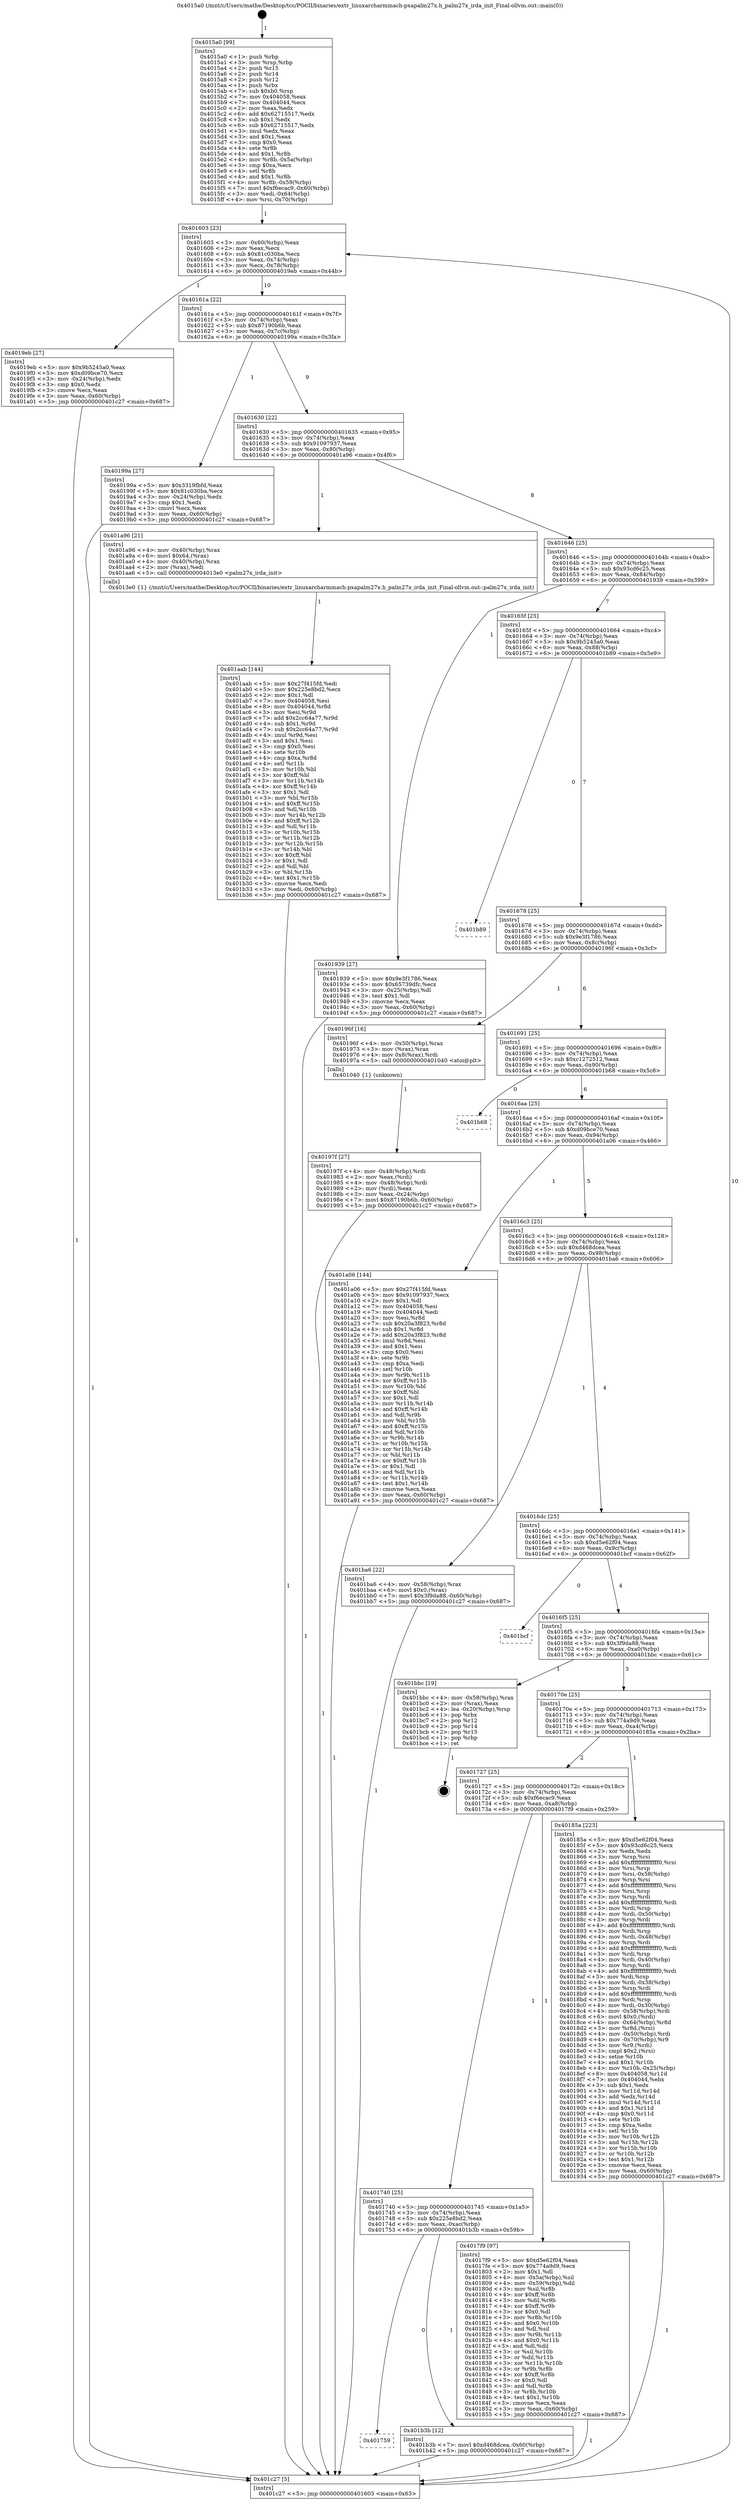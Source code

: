 digraph "0x4015a0" {
  label = "0x4015a0 (/mnt/c/Users/mathe/Desktop/tcc/POCII/binaries/extr_linuxarcharmmach-pxapalm27x.h_palm27x_irda_init_Final-ollvm.out::main(0))"
  labelloc = "t"
  node[shape=record]

  Entry [label="",width=0.3,height=0.3,shape=circle,fillcolor=black,style=filled]
  "0x401603" [label="{
     0x401603 [23]\l
     | [instrs]\l
     &nbsp;&nbsp;0x401603 \<+3\>: mov -0x60(%rbp),%eax\l
     &nbsp;&nbsp;0x401606 \<+2\>: mov %eax,%ecx\l
     &nbsp;&nbsp;0x401608 \<+6\>: sub $0x81c030ba,%ecx\l
     &nbsp;&nbsp;0x40160e \<+3\>: mov %eax,-0x74(%rbp)\l
     &nbsp;&nbsp;0x401611 \<+3\>: mov %ecx,-0x78(%rbp)\l
     &nbsp;&nbsp;0x401614 \<+6\>: je 00000000004019eb \<main+0x44b\>\l
  }"]
  "0x4019eb" [label="{
     0x4019eb [27]\l
     | [instrs]\l
     &nbsp;&nbsp;0x4019eb \<+5\>: mov $0x9b5245a0,%eax\l
     &nbsp;&nbsp;0x4019f0 \<+5\>: mov $0xd09bce70,%ecx\l
     &nbsp;&nbsp;0x4019f5 \<+3\>: mov -0x24(%rbp),%edx\l
     &nbsp;&nbsp;0x4019f8 \<+3\>: cmp $0x0,%edx\l
     &nbsp;&nbsp;0x4019fb \<+3\>: cmove %ecx,%eax\l
     &nbsp;&nbsp;0x4019fe \<+3\>: mov %eax,-0x60(%rbp)\l
     &nbsp;&nbsp;0x401a01 \<+5\>: jmp 0000000000401c27 \<main+0x687\>\l
  }"]
  "0x40161a" [label="{
     0x40161a [22]\l
     | [instrs]\l
     &nbsp;&nbsp;0x40161a \<+5\>: jmp 000000000040161f \<main+0x7f\>\l
     &nbsp;&nbsp;0x40161f \<+3\>: mov -0x74(%rbp),%eax\l
     &nbsp;&nbsp;0x401622 \<+5\>: sub $0x87190b6b,%eax\l
     &nbsp;&nbsp;0x401627 \<+3\>: mov %eax,-0x7c(%rbp)\l
     &nbsp;&nbsp;0x40162a \<+6\>: je 000000000040199a \<main+0x3fa\>\l
  }"]
  Exit [label="",width=0.3,height=0.3,shape=circle,fillcolor=black,style=filled,peripheries=2]
  "0x40199a" [label="{
     0x40199a [27]\l
     | [instrs]\l
     &nbsp;&nbsp;0x40199a \<+5\>: mov $0x3319fbfd,%eax\l
     &nbsp;&nbsp;0x40199f \<+5\>: mov $0x81c030ba,%ecx\l
     &nbsp;&nbsp;0x4019a4 \<+3\>: mov -0x24(%rbp),%edx\l
     &nbsp;&nbsp;0x4019a7 \<+3\>: cmp $0x1,%edx\l
     &nbsp;&nbsp;0x4019aa \<+3\>: cmovl %ecx,%eax\l
     &nbsp;&nbsp;0x4019ad \<+3\>: mov %eax,-0x60(%rbp)\l
     &nbsp;&nbsp;0x4019b0 \<+5\>: jmp 0000000000401c27 \<main+0x687\>\l
  }"]
  "0x401630" [label="{
     0x401630 [22]\l
     | [instrs]\l
     &nbsp;&nbsp;0x401630 \<+5\>: jmp 0000000000401635 \<main+0x95\>\l
     &nbsp;&nbsp;0x401635 \<+3\>: mov -0x74(%rbp),%eax\l
     &nbsp;&nbsp;0x401638 \<+5\>: sub $0x91097937,%eax\l
     &nbsp;&nbsp;0x40163d \<+3\>: mov %eax,-0x80(%rbp)\l
     &nbsp;&nbsp;0x401640 \<+6\>: je 0000000000401a96 \<main+0x4f6\>\l
  }"]
  "0x401759" [label="{
     0x401759\l
  }", style=dashed]
  "0x401a96" [label="{
     0x401a96 [21]\l
     | [instrs]\l
     &nbsp;&nbsp;0x401a96 \<+4\>: mov -0x40(%rbp),%rax\l
     &nbsp;&nbsp;0x401a9a \<+6\>: movl $0x64,(%rax)\l
     &nbsp;&nbsp;0x401aa0 \<+4\>: mov -0x40(%rbp),%rax\l
     &nbsp;&nbsp;0x401aa4 \<+2\>: mov (%rax),%edi\l
     &nbsp;&nbsp;0x401aa6 \<+5\>: call 00000000004013e0 \<palm27x_irda_init\>\l
     | [calls]\l
     &nbsp;&nbsp;0x4013e0 \{1\} (/mnt/c/Users/mathe/Desktop/tcc/POCII/binaries/extr_linuxarcharmmach-pxapalm27x.h_palm27x_irda_init_Final-ollvm.out::palm27x_irda_init)\l
  }"]
  "0x401646" [label="{
     0x401646 [25]\l
     | [instrs]\l
     &nbsp;&nbsp;0x401646 \<+5\>: jmp 000000000040164b \<main+0xab\>\l
     &nbsp;&nbsp;0x40164b \<+3\>: mov -0x74(%rbp),%eax\l
     &nbsp;&nbsp;0x40164e \<+5\>: sub $0x93cd6c25,%eax\l
     &nbsp;&nbsp;0x401653 \<+6\>: mov %eax,-0x84(%rbp)\l
     &nbsp;&nbsp;0x401659 \<+6\>: je 0000000000401939 \<main+0x399\>\l
  }"]
  "0x401b3b" [label="{
     0x401b3b [12]\l
     | [instrs]\l
     &nbsp;&nbsp;0x401b3b \<+7\>: movl $0xd468dcea,-0x60(%rbp)\l
     &nbsp;&nbsp;0x401b42 \<+5\>: jmp 0000000000401c27 \<main+0x687\>\l
  }"]
  "0x401939" [label="{
     0x401939 [27]\l
     | [instrs]\l
     &nbsp;&nbsp;0x401939 \<+5\>: mov $0x9e3f1786,%eax\l
     &nbsp;&nbsp;0x40193e \<+5\>: mov $0x65739dfc,%ecx\l
     &nbsp;&nbsp;0x401943 \<+3\>: mov -0x25(%rbp),%dl\l
     &nbsp;&nbsp;0x401946 \<+3\>: test $0x1,%dl\l
     &nbsp;&nbsp;0x401949 \<+3\>: cmovne %ecx,%eax\l
     &nbsp;&nbsp;0x40194c \<+3\>: mov %eax,-0x60(%rbp)\l
     &nbsp;&nbsp;0x40194f \<+5\>: jmp 0000000000401c27 \<main+0x687\>\l
  }"]
  "0x40165f" [label="{
     0x40165f [25]\l
     | [instrs]\l
     &nbsp;&nbsp;0x40165f \<+5\>: jmp 0000000000401664 \<main+0xc4\>\l
     &nbsp;&nbsp;0x401664 \<+3\>: mov -0x74(%rbp),%eax\l
     &nbsp;&nbsp;0x401667 \<+5\>: sub $0x9b5245a0,%eax\l
     &nbsp;&nbsp;0x40166c \<+6\>: mov %eax,-0x88(%rbp)\l
     &nbsp;&nbsp;0x401672 \<+6\>: je 0000000000401b89 \<main+0x5e9\>\l
  }"]
  "0x401aab" [label="{
     0x401aab [144]\l
     | [instrs]\l
     &nbsp;&nbsp;0x401aab \<+5\>: mov $0x27f415fd,%edi\l
     &nbsp;&nbsp;0x401ab0 \<+5\>: mov $0x225e8bd2,%ecx\l
     &nbsp;&nbsp;0x401ab5 \<+2\>: mov $0x1,%dl\l
     &nbsp;&nbsp;0x401ab7 \<+7\>: mov 0x404058,%esi\l
     &nbsp;&nbsp;0x401abe \<+8\>: mov 0x404044,%r8d\l
     &nbsp;&nbsp;0x401ac6 \<+3\>: mov %esi,%r9d\l
     &nbsp;&nbsp;0x401ac9 \<+7\>: add $0x2cc64a77,%r9d\l
     &nbsp;&nbsp;0x401ad0 \<+4\>: sub $0x1,%r9d\l
     &nbsp;&nbsp;0x401ad4 \<+7\>: sub $0x2cc64a77,%r9d\l
     &nbsp;&nbsp;0x401adb \<+4\>: imul %r9d,%esi\l
     &nbsp;&nbsp;0x401adf \<+3\>: and $0x1,%esi\l
     &nbsp;&nbsp;0x401ae2 \<+3\>: cmp $0x0,%esi\l
     &nbsp;&nbsp;0x401ae5 \<+4\>: sete %r10b\l
     &nbsp;&nbsp;0x401ae9 \<+4\>: cmp $0xa,%r8d\l
     &nbsp;&nbsp;0x401aed \<+4\>: setl %r11b\l
     &nbsp;&nbsp;0x401af1 \<+3\>: mov %r10b,%bl\l
     &nbsp;&nbsp;0x401af4 \<+3\>: xor $0xff,%bl\l
     &nbsp;&nbsp;0x401af7 \<+3\>: mov %r11b,%r14b\l
     &nbsp;&nbsp;0x401afa \<+4\>: xor $0xff,%r14b\l
     &nbsp;&nbsp;0x401afe \<+3\>: xor $0x1,%dl\l
     &nbsp;&nbsp;0x401b01 \<+3\>: mov %bl,%r15b\l
     &nbsp;&nbsp;0x401b04 \<+4\>: and $0xff,%r15b\l
     &nbsp;&nbsp;0x401b08 \<+3\>: and %dl,%r10b\l
     &nbsp;&nbsp;0x401b0b \<+3\>: mov %r14b,%r12b\l
     &nbsp;&nbsp;0x401b0e \<+4\>: and $0xff,%r12b\l
     &nbsp;&nbsp;0x401b12 \<+3\>: and %dl,%r11b\l
     &nbsp;&nbsp;0x401b15 \<+3\>: or %r10b,%r15b\l
     &nbsp;&nbsp;0x401b18 \<+3\>: or %r11b,%r12b\l
     &nbsp;&nbsp;0x401b1b \<+3\>: xor %r12b,%r15b\l
     &nbsp;&nbsp;0x401b1e \<+3\>: or %r14b,%bl\l
     &nbsp;&nbsp;0x401b21 \<+3\>: xor $0xff,%bl\l
     &nbsp;&nbsp;0x401b24 \<+3\>: or $0x1,%dl\l
     &nbsp;&nbsp;0x401b27 \<+2\>: and %dl,%bl\l
     &nbsp;&nbsp;0x401b29 \<+3\>: or %bl,%r15b\l
     &nbsp;&nbsp;0x401b2c \<+4\>: test $0x1,%r15b\l
     &nbsp;&nbsp;0x401b30 \<+3\>: cmovne %ecx,%edi\l
     &nbsp;&nbsp;0x401b33 \<+3\>: mov %edi,-0x60(%rbp)\l
     &nbsp;&nbsp;0x401b36 \<+5\>: jmp 0000000000401c27 \<main+0x687\>\l
  }"]
  "0x401b89" [label="{
     0x401b89\l
  }", style=dashed]
  "0x401678" [label="{
     0x401678 [25]\l
     | [instrs]\l
     &nbsp;&nbsp;0x401678 \<+5\>: jmp 000000000040167d \<main+0xdd\>\l
     &nbsp;&nbsp;0x40167d \<+3\>: mov -0x74(%rbp),%eax\l
     &nbsp;&nbsp;0x401680 \<+5\>: sub $0x9e3f1786,%eax\l
     &nbsp;&nbsp;0x401685 \<+6\>: mov %eax,-0x8c(%rbp)\l
     &nbsp;&nbsp;0x40168b \<+6\>: je 000000000040196f \<main+0x3cf\>\l
  }"]
  "0x40197f" [label="{
     0x40197f [27]\l
     | [instrs]\l
     &nbsp;&nbsp;0x40197f \<+4\>: mov -0x48(%rbp),%rdi\l
     &nbsp;&nbsp;0x401983 \<+2\>: mov %eax,(%rdi)\l
     &nbsp;&nbsp;0x401985 \<+4\>: mov -0x48(%rbp),%rdi\l
     &nbsp;&nbsp;0x401989 \<+2\>: mov (%rdi),%eax\l
     &nbsp;&nbsp;0x40198b \<+3\>: mov %eax,-0x24(%rbp)\l
     &nbsp;&nbsp;0x40198e \<+7\>: movl $0x87190b6b,-0x60(%rbp)\l
     &nbsp;&nbsp;0x401995 \<+5\>: jmp 0000000000401c27 \<main+0x687\>\l
  }"]
  "0x40196f" [label="{
     0x40196f [16]\l
     | [instrs]\l
     &nbsp;&nbsp;0x40196f \<+4\>: mov -0x50(%rbp),%rax\l
     &nbsp;&nbsp;0x401973 \<+3\>: mov (%rax),%rax\l
     &nbsp;&nbsp;0x401976 \<+4\>: mov 0x8(%rax),%rdi\l
     &nbsp;&nbsp;0x40197a \<+5\>: call 0000000000401040 \<atoi@plt\>\l
     | [calls]\l
     &nbsp;&nbsp;0x401040 \{1\} (unknown)\l
  }"]
  "0x401691" [label="{
     0x401691 [25]\l
     | [instrs]\l
     &nbsp;&nbsp;0x401691 \<+5\>: jmp 0000000000401696 \<main+0xf6\>\l
     &nbsp;&nbsp;0x401696 \<+3\>: mov -0x74(%rbp),%eax\l
     &nbsp;&nbsp;0x401699 \<+5\>: sub $0xc1272512,%eax\l
     &nbsp;&nbsp;0x40169e \<+6\>: mov %eax,-0x90(%rbp)\l
     &nbsp;&nbsp;0x4016a4 \<+6\>: je 0000000000401b68 \<main+0x5c8\>\l
  }"]
  "0x4015a0" [label="{
     0x4015a0 [99]\l
     | [instrs]\l
     &nbsp;&nbsp;0x4015a0 \<+1\>: push %rbp\l
     &nbsp;&nbsp;0x4015a1 \<+3\>: mov %rsp,%rbp\l
     &nbsp;&nbsp;0x4015a4 \<+2\>: push %r15\l
     &nbsp;&nbsp;0x4015a6 \<+2\>: push %r14\l
     &nbsp;&nbsp;0x4015a8 \<+2\>: push %r12\l
     &nbsp;&nbsp;0x4015aa \<+1\>: push %rbx\l
     &nbsp;&nbsp;0x4015ab \<+7\>: sub $0xb0,%rsp\l
     &nbsp;&nbsp;0x4015b2 \<+7\>: mov 0x404058,%eax\l
     &nbsp;&nbsp;0x4015b9 \<+7\>: mov 0x404044,%ecx\l
     &nbsp;&nbsp;0x4015c0 \<+2\>: mov %eax,%edx\l
     &nbsp;&nbsp;0x4015c2 \<+6\>: add $0x62715517,%edx\l
     &nbsp;&nbsp;0x4015c8 \<+3\>: sub $0x1,%edx\l
     &nbsp;&nbsp;0x4015cb \<+6\>: sub $0x62715517,%edx\l
     &nbsp;&nbsp;0x4015d1 \<+3\>: imul %edx,%eax\l
     &nbsp;&nbsp;0x4015d4 \<+3\>: and $0x1,%eax\l
     &nbsp;&nbsp;0x4015d7 \<+3\>: cmp $0x0,%eax\l
     &nbsp;&nbsp;0x4015da \<+4\>: sete %r8b\l
     &nbsp;&nbsp;0x4015de \<+4\>: and $0x1,%r8b\l
     &nbsp;&nbsp;0x4015e2 \<+4\>: mov %r8b,-0x5a(%rbp)\l
     &nbsp;&nbsp;0x4015e6 \<+3\>: cmp $0xa,%ecx\l
     &nbsp;&nbsp;0x4015e9 \<+4\>: setl %r8b\l
     &nbsp;&nbsp;0x4015ed \<+4\>: and $0x1,%r8b\l
     &nbsp;&nbsp;0x4015f1 \<+4\>: mov %r8b,-0x59(%rbp)\l
     &nbsp;&nbsp;0x4015f5 \<+7\>: movl $0xf6ecac9,-0x60(%rbp)\l
     &nbsp;&nbsp;0x4015fc \<+3\>: mov %edi,-0x64(%rbp)\l
     &nbsp;&nbsp;0x4015ff \<+4\>: mov %rsi,-0x70(%rbp)\l
  }"]
  "0x401b68" [label="{
     0x401b68\l
  }", style=dashed]
  "0x4016aa" [label="{
     0x4016aa [25]\l
     | [instrs]\l
     &nbsp;&nbsp;0x4016aa \<+5\>: jmp 00000000004016af \<main+0x10f\>\l
     &nbsp;&nbsp;0x4016af \<+3\>: mov -0x74(%rbp),%eax\l
     &nbsp;&nbsp;0x4016b2 \<+5\>: sub $0xd09bce70,%eax\l
     &nbsp;&nbsp;0x4016b7 \<+6\>: mov %eax,-0x94(%rbp)\l
     &nbsp;&nbsp;0x4016bd \<+6\>: je 0000000000401a06 \<main+0x466\>\l
  }"]
  "0x401c27" [label="{
     0x401c27 [5]\l
     | [instrs]\l
     &nbsp;&nbsp;0x401c27 \<+5\>: jmp 0000000000401603 \<main+0x63\>\l
  }"]
  "0x401a06" [label="{
     0x401a06 [144]\l
     | [instrs]\l
     &nbsp;&nbsp;0x401a06 \<+5\>: mov $0x27f415fd,%eax\l
     &nbsp;&nbsp;0x401a0b \<+5\>: mov $0x91097937,%ecx\l
     &nbsp;&nbsp;0x401a10 \<+2\>: mov $0x1,%dl\l
     &nbsp;&nbsp;0x401a12 \<+7\>: mov 0x404058,%esi\l
     &nbsp;&nbsp;0x401a19 \<+7\>: mov 0x404044,%edi\l
     &nbsp;&nbsp;0x401a20 \<+3\>: mov %esi,%r8d\l
     &nbsp;&nbsp;0x401a23 \<+7\>: sub $0x20a3f823,%r8d\l
     &nbsp;&nbsp;0x401a2a \<+4\>: sub $0x1,%r8d\l
     &nbsp;&nbsp;0x401a2e \<+7\>: add $0x20a3f823,%r8d\l
     &nbsp;&nbsp;0x401a35 \<+4\>: imul %r8d,%esi\l
     &nbsp;&nbsp;0x401a39 \<+3\>: and $0x1,%esi\l
     &nbsp;&nbsp;0x401a3c \<+3\>: cmp $0x0,%esi\l
     &nbsp;&nbsp;0x401a3f \<+4\>: sete %r9b\l
     &nbsp;&nbsp;0x401a43 \<+3\>: cmp $0xa,%edi\l
     &nbsp;&nbsp;0x401a46 \<+4\>: setl %r10b\l
     &nbsp;&nbsp;0x401a4a \<+3\>: mov %r9b,%r11b\l
     &nbsp;&nbsp;0x401a4d \<+4\>: xor $0xff,%r11b\l
     &nbsp;&nbsp;0x401a51 \<+3\>: mov %r10b,%bl\l
     &nbsp;&nbsp;0x401a54 \<+3\>: xor $0xff,%bl\l
     &nbsp;&nbsp;0x401a57 \<+3\>: xor $0x1,%dl\l
     &nbsp;&nbsp;0x401a5a \<+3\>: mov %r11b,%r14b\l
     &nbsp;&nbsp;0x401a5d \<+4\>: and $0xff,%r14b\l
     &nbsp;&nbsp;0x401a61 \<+3\>: and %dl,%r9b\l
     &nbsp;&nbsp;0x401a64 \<+3\>: mov %bl,%r15b\l
     &nbsp;&nbsp;0x401a67 \<+4\>: and $0xff,%r15b\l
     &nbsp;&nbsp;0x401a6b \<+3\>: and %dl,%r10b\l
     &nbsp;&nbsp;0x401a6e \<+3\>: or %r9b,%r14b\l
     &nbsp;&nbsp;0x401a71 \<+3\>: or %r10b,%r15b\l
     &nbsp;&nbsp;0x401a74 \<+3\>: xor %r15b,%r14b\l
     &nbsp;&nbsp;0x401a77 \<+3\>: or %bl,%r11b\l
     &nbsp;&nbsp;0x401a7a \<+4\>: xor $0xff,%r11b\l
     &nbsp;&nbsp;0x401a7e \<+3\>: or $0x1,%dl\l
     &nbsp;&nbsp;0x401a81 \<+3\>: and %dl,%r11b\l
     &nbsp;&nbsp;0x401a84 \<+3\>: or %r11b,%r14b\l
     &nbsp;&nbsp;0x401a87 \<+4\>: test $0x1,%r14b\l
     &nbsp;&nbsp;0x401a8b \<+3\>: cmovne %ecx,%eax\l
     &nbsp;&nbsp;0x401a8e \<+3\>: mov %eax,-0x60(%rbp)\l
     &nbsp;&nbsp;0x401a91 \<+5\>: jmp 0000000000401c27 \<main+0x687\>\l
  }"]
  "0x4016c3" [label="{
     0x4016c3 [25]\l
     | [instrs]\l
     &nbsp;&nbsp;0x4016c3 \<+5\>: jmp 00000000004016c8 \<main+0x128\>\l
     &nbsp;&nbsp;0x4016c8 \<+3\>: mov -0x74(%rbp),%eax\l
     &nbsp;&nbsp;0x4016cb \<+5\>: sub $0xd468dcea,%eax\l
     &nbsp;&nbsp;0x4016d0 \<+6\>: mov %eax,-0x98(%rbp)\l
     &nbsp;&nbsp;0x4016d6 \<+6\>: je 0000000000401ba6 \<main+0x606\>\l
  }"]
  "0x401740" [label="{
     0x401740 [25]\l
     | [instrs]\l
     &nbsp;&nbsp;0x401740 \<+5\>: jmp 0000000000401745 \<main+0x1a5\>\l
     &nbsp;&nbsp;0x401745 \<+3\>: mov -0x74(%rbp),%eax\l
     &nbsp;&nbsp;0x401748 \<+5\>: sub $0x225e8bd2,%eax\l
     &nbsp;&nbsp;0x40174d \<+6\>: mov %eax,-0xac(%rbp)\l
     &nbsp;&nbsp;0x401753 \<+6\>: je 0000000000401b3b \<main+0x59b\>\l
  }"]
  "0x401ba6" [label="{
     0x401ba6 [22]\l
     | [instrs]\l
     &nbsp;&nbsp;0x401ba6 \<+4\>: mov -0x58(%rbp),%rax\l
     &nbsp;&nbsp;0x401baa \<+6\>: movl $0x0,(%rax)\l
     &nbsp;&nbsp;0x401bb0 \<+7\>: movl $0x3f9da88,-0x60(%rbp)\l
     &nbsp;&nbsp;0x401bb7 \<+5\>: jmp 0000000000401c27 \<main+0x687\>\l
  }"]
  "0x4016dc" [label="{
     0x4016dc [25]\l
     | [instrs]\l
     &nbsp;&nbsp;0x4016dc \<+5\>: jmp 00000000004016e1 \<main+0x141\>\l
     &nbsp;&nbsp;0x4016e1 \<+3\>: mov -0x74(%rbp),%eax\l
     &nbsp;&nbsp;0x4016e4 \<+5\>: sub $0xd5e62f04,%eax\l
     &nbsp;&nbsp;0x4016e9 \<+6\>: mov %eax,-0x9c(%rbp)\l
     &nbsp;&nbsp;0x4016ef \<+6\>: je 0000000000401bcf \<main+0x62f\>\l
  }"]
  "0x4017f9" [label="{
     0x4017f9 [97]\l
     | [instrs]\l
     &nbsp;&nbsp;0x4017f9 \<+5\>: mov $0xd5e62f04,%eax\l
     &nbsp;&nbsp;0x4017fe \<+5\>: mov $0x774a9d9,%ecx\l
     &nbsp;&nbsp;0x401803 \<+2\>: mov $0x1,%dl\l
     &nbsp;&nbsp;0x401805 \<+4\>: mov -0x5a(%rbp),%sil\l
     &nbsp;&nbsp;0x401809 \<+4\>: mov -0x59(%rbp),%dil\l
     &nbsp;&nbsp;0x40180d \<+3\>: mov %sil,%r8b\l
     &nbsp;&nbsp;0x401810 \<+4\>: xor $0xff,%r8b\l
     &nbsp;&nbsp;0x401814 \<+3\>: mov %dil,%r9b\l
     &nbsp;&nbsp;0x401817 \<+4\>: xor $0xff,%r9b\l
     &nbsp;&nbsp;0x40181b \<+3\>: xor $0x0,%dl\l
     &nbsp;&nbsp;0x40181e \<+3\>: mov %r8b,%r10b\l
     &nbsp;&nbsp;0x401821 \<+4\>: and $0x0,%r10b\l
     &nbsp;&nbsp;0x401825 \<+3\>: and %dl,%sil\l
     &nbsp;&nbsp;0x401828 \<+3\>: mov %r9b,%r11b\l
     &nbsp;&nbsp;0x40182b \<+4\>: and $0x0,%r11b\l
     &nbsp;&nbsp;0x40182f \<+3\>: and %dl,%dil\l
     &nbsp;&nbsp;0x401832 \<+3\>: or %sil,%r10b\l
     &nbsp;&nbsp;0x401835 \<+3\>: or %dil,%r11b\l
     &nbsp;&nbsp;0x401838 \<+3\>: xor %r11b,%r10b\l
     &nbsp;&nbsp;0x40183b \<+3\>: or %r9b,%r8b\l
     &nbsp;&nbsp;0x40183e \<+4\>: xor $0xff,%r8b\l
     &nbsp;&nbsp;0x401842 \<+3\>: or $0x0,%dl\l
     &nbsp;&nbsp;0x401845 \<+3\>: and %dl,%r8b\l
     &nbsp;&nbsp;0x401848 \<+3\>: or %r8b,%r10b\l
     &nbsp;&nbsp;0x40184b \<+4\>: test $0x1,%r10b\l
     &nbsp;&nbsp;0x40184f \<+3\>: cmovne %ecx,%eax\l
     &nbsp;&nbsp;0x401852 \<+3\>: mov %eax,-0x60(%rbp)\l
     &nbsp;&nbsp;0x401855 \<+5\>: jmp 0000000000401c27 \<main+0x687\>\l
  }"]
  "0x401bcf" [label="{
     0x401bcf\l
  }", style=dashed]
  "0x4016f5" [label="{
     0x4016f5 [25]\l
     | [instrs]\l
     &nbsp;&nbsp;0x4016f5 \<+5\>: jmp 00000000004016fa \<main+0x15a\>\l
     &nbsp;&nbsp;0x4016fa \<+3\>: mov -0x74(%rbp),%eax\l
     &nbsp;&nbsp;0x4016fd \<+5\>: sub $0x3f9da88,%eax\l
     &nbsp;&nbsp;0x401702 \<+6\>: mov %eax,-0xa0(%rbp)\l
     &nbsp;&nbsp;0x401708 \<+6\>: je 0000000000401bbc \<main+0x61c\>\l
  }"]
  "0x401727" [label="{
     0x401727 [25]\l
     | [instrs]\l
     &nbsp;&nbsp;0x401727 \<+5\>: jmp 000000000040172c \<main+0x18c\>\l
     &nbsp;&nbsp;0x40172c \<+3\>: mov -0x74(%rbp),%eax\l
     &nbsp;&nbsp;0x40172f \<+5\>: sub $0xf6ecac9,%eax\l
     &nbsp;&nbsp;0x401734 \<+6\>: mov %eax,-0xa8(%rbp)\l
     &nbsp;&nbsp;0x40173a \<+6\>: je 00000000004017f9 \<main+0x259\>\l
  }"]
  "0x401bbc" [label="{
     0x401bbc [19]\l
     | [instrs]\l
     &nbsp;&nbsp;0x401bbc \<+4\>: mov -0x58(%rbp),%rax\l
     &nbsp;&nbsp;0x401bc0 \<+2\>: mov (%rax),%eax\l
     &nbsp;&nbsp;0x401bc2 \<+4\>: lea -0x20(%rbp),%rsp\l
     &nbsp;&nbsp;0x401bc6 \<+1\>: pop %rbx\l
     &nbsp;&nbsp;0x401bc7 \<+2\>: pop %r12\l
     &nbsp;&nbsp;0x401bc9 \<+2\>: pop %r14\l
     &nbsp;&nbsp;0x401bcb \<+2\>: pop %r15\l
     &nbsp;&nbsp;0x401bcd \<+1\>: pop %rbp\l
     &nbsp;&nbsp;0x401bce \<+1\>: ret\l
  }"]
  "0x40170e" [label="{
     0x40170e [25]\l
     | [instrs]\l
     &nbsp;&nbsp;0x40170e \<+5\>: jmp 0000000000401713 \<main+0x173\>\l
     &nbsp;&nbsp;0x401713 \<+3\>: mov -0x74(%rbp),%eax\l
     &nbsp;&nbsp;0x401716 \<+5\>: sub $0x774a9d9,%eax\l
     &nbsp;&nbsp;0x40171b \<+6\>: mov %eax,-0xa4(%rbp)\l
     &nbsp;&nbsp;0x401721 \<+6\>: je 000000000040185a \<main+0x2ba\>\l
  }"]
  "0x40185a" [label="{
     0x40185a [223]\l
     | [instrs]\l
     &nbsp;&nbsp;0x40185a \<+5\>: mov $0xd5e62f04,%eax\l
     &nbsp;&nbsp;0x40185f \<+5\>: mov $0x93cd6c25,%ecx\l
     &nbsp;&nbsp;0x401864 \<+2\>: xor %edx,%edx\l
     &nbsp;&nbsp;0x401866 \<+3\>: mov %rsp,%rsi\l
     &nbsp;&nbsp;0x401869 \<+4\>: add $0xfffffffffffffff0,%rsi\l
     &nbsp;&nbsp;0x40186d \<+3\>: mov %rsi,%rsp\l
     &nbsp;&nbsp;0x401870 \<+4\>: mov %rsi,-0x58(%rbp)\l
     &nbsp;&nbsp;0x401874 \<+3\>: mov %rsp,%rsi\l
     &nbsp;&nbsp;0x401877 \<+4\>: add $0xfffffffffffffff0,%rsi\l
     &nbsp;&nbsp;0x40187b \<+3\>: mov %rsi,%rsp\l
     &nbsp;&nbsp;0x40187e \<+3\>: mov %rsp,%rdi\l
     &nbsp;&nbsp;0x401881 \<+4\>: add $0xfffffffffffffff0,%rdi\l
     &nbsp;&nbsp;0x401885 \<+3\>: mov %rdi,%rsp\l
     &nbsp;&nbsp;0x401888 \<+4\>: mov %rdi,-0x50(%rbp)\l
     &nbsp;&nbsp;0x40188c \<+3\>: mov %rsp,%rdi\l
     &nbsp;&nbsp;0x40188f \<+4\>: add $0xfffffffffffffff0,%rdi\l
     &nbsp;&nbsp;0x401893 \<+3\>: mov %rdi,%rsp\l
     &nbsp;&nbsp;0x401896 \<+4\>: mov %rdi,-0x48(%rbp)\l
     &nbsp;&nbsp;0x40189a \<+3\>: mov %rsp,%rdi\l
     &nbsp;&nbsp;0x40189d \<+4\>: add $0xfffffffffffffff0,%rdi\l
     &nbsp;&nbsp;0x4018a1 \<+3\>: mov %rdi,%rsp\l
     &nbsp;&nbsp;0x4018a4 \<+4\>: mov %rdi,-0x40(%rbp)\l
     &nbsp;&nbsp;0x4018a8 \<+3\>: mov %rsp,%rdi\l
     &nbsp;&nbsp;0x4018ab \<+4\>: add $0xfffffffffffffff0,%rdi\l
     &nbsp;&nbsp;0x4018af \<+3\>: mov %rdi,%rsp\l
     &nbsp;&nbsp;0x4018b2 \<+4\>: mov %rdi,-0x38(%rbp)\l
     &nbsp;&nbsp;0x4018b6 \<+3\>: mov %rsp,%rdi\l
     &nbsp;&nbsp;0x4018b9 \<+4\>: add $0xfffffffffffffff0,%rdi\l
     &nbsp;&nbsp;0x4018bd \<+3\>: mov %rdi,%rsp\l
     &nbsp;&nbsp;0x4018c0 \<+4\>: mov %rdi,-0x30(%rbp)\l
     &nbsp;&nbsp;0x4018c4 \<+4\>: mov -0x58(%rbp),%rdi\l
     &nbsp;&nbsp;0x4018c8 \<+6\>: movl $0x0,(%rdi)\l
     &nbsp;&nbsp;0x4018ce \<+4\>: mov -0x64(%rbp),%r8d\l
     &nbsp;&nbsp;0x4018d2 \<+3\>: mov %r8d,(%rsi)\l
     &nbsp;&nbsp;0x4018d5 \<+4\>: mov -0x50(%rbp),%rdi\l
     &nbsp;&nbsp;0x4018d9 \<+4\>: mov -0x70(%rbp),%r9\l
     &nbsp;&nbsp;0x4018dd \<+3\>: mov %r9,(%rdi)\l
     &nbsp;&nbsp;0x4018e0 \<+3\>: cmpl $0x2,(%rsi)\l
     &nbsp;&nbsp;0x4018e3 \<+4\>: setne %r10b\l
     &nbsp;&nbsp;0x4018e7 \<+4\>: and $0x1,%r10b\l
     &nbsp;&nbsp;0x4018eb \<+4\>: mov %r10b,-0x25(%rbp)\l
     &nbsp;&nbsp;0x4018ef \<+8\>: mov 0x404058,%r11d\l
     &nbsp;&nbsp;0x4018f7 \<+7\>: mov 0x404044,%ebx\l
     &nbsp;&nbsp;0x4018fe \<+3\>: sub $0x1,%edx\l
     &nbsp;&nbsp;0x401901 \<+3\>: mov %r11d,%r14d\l
     &nbsp;&nbsp;0x401904 \<+3\>: add %edx,%r14d\l
     &nbsp;&nbsp;0x401907 \<+4\>: imul %r14d,%r11d\l
     &nbsp;&nbsp;0x40190b \<+4\>: and $0x1,%r11d\l
     &nbsp;&nbsp;0x40190f \<+4\>: cmp $0x0,%r11d\l
     &nbsp;&nbsp;0x401913 \<+4\>: sete %r10b\l
     &nbsp;&nbsp;0x401917 \<+3\>: cmp $0xa,%ebx\l
     &nbsp;&nbsp;0x40191a \<+4\>: setl %r15b\l
     &nbsp;&nbsp;0x40191e \<+3\>: mov %r10b,%r12b\l
     &nbsp;&nbsp;0x401921 \<+3\>: and %r15b,%r12b\l
     &nbsp;&nbsp;0x401924 \<+3\>: xor %r15b,%r10b\l
     &nbsp;&nbsp;0x401927 \<+3\>: or %r10b,%r12b\l
     &nbsp;&nbsp;0x40192a \<+4\>: test $0x1,%r12b\l
     &nbsp;&nbsp;0x40192e \<+3\>: cmovne %ecx,%eax\l
     &nbsp;&nbsp;0x401931 \<+3\>: mov %eax,-0x60(%rbp)\l
     &nbsp;&nbsp;0x401934 \<+5\>: jmp 0000000000401c27 \<main+0x687\>\l
  }"]
  Entry -> "0x4015a0" [label=" 1"]
  "0x401603" -> "0x4019eb" [label=" 1"]
  "0x401603" -> "0x40161a" [label=" 10"]
  "0x401bbc" -> Exit [label=" 1"]
  "0x40161a" -> "0x40199a" [label=" 1"]
  "0x40161a" -> "0x401630" [label=" 9"]
  "0x401ba6" -> "0x401c27" [label=" 1"]
  "0x401630" -> "0x401a96" [label=" 1"]
  "0x401630" -> "0x401646" [label=" 8"]
  "0x401b3b" -> "0x401c27" [label=" 1"]
  "0x401646" -> "0x401939" [label=" 1"]
  "0x401646" -> "0x40165f" [label=" 7"]
  "0x401740" -> "0x401759" [label=" 0"]
  "0x40165f" -> "0x401b89" [label=" 0"]
  "0x40165f" -> "0x401678" [label=" 7"]
  "0x401740" -> "0x401b3b" [label=" 1"]
  "0x401678" -> "0x40196f" [label=" 1"]
  "0x401678" -> "0x401691" [label=" 6"]
  "0x401aab" -> "0x401c27" [label=" 1"]
  "0x401691" -> "0x401b68" [label=" 0"]
  "0x401691" -> "0x4016aa" [label=" 6"]
  "0x401a96" -> "0x401aab" [label=" 1"]
  "0x4016aa" -> "0x401a06" [label=" 1"]
  "0x4016aa" -> "0x4016c3" [label=" 5"]
  "0x401a06" -> "0x401c27" [label=" 1"]
  "0x4016c3" -> "0x401ba6" [label=" 1"]
  "0x4016c3" -> "0x4016dc" [label=" 4"]
  "0x4019eb" -> "0x401c27" [label=" 1"]
  "0x4016dc" -> "0x401bcf" [label=" 0"]
  "0x4016dc" -> "0x4016f5" [label=" 4"]
  "0x40199a" -> "0x401c27" [label=" 1"]
  "0x4016f5" -> "0x401bbc" [label=" 1"]
  "0x4016f5" -> "0x40170e" [label=" 3"]
  "0x40196f" -> "0x40197f" [label=" 1"]
  "0x40170e" -> "0x40185a" [label=" 1"]
  "0x40170e" -> "0x401727" [label=" 2"]
  "0x40197f" -> "0x401c27" [label=" 1"]
  "0x401727" -> "0x4017f9" [label=" 1"]
  "0x401727" -> "0x401740" [label=" 1"]
  "0x4017f9" -> "0x401c27" [label=" 1"]
  "0x4015a0" -> "0x401603" [label=" 1"]
  "0x401c27" -> "0x401603" [label=" 10"]
  "0x40185a" -> "0x401c27" [label=" 1"]
  "0x401939" -> "0x401c27" [label=" 1"]
}
